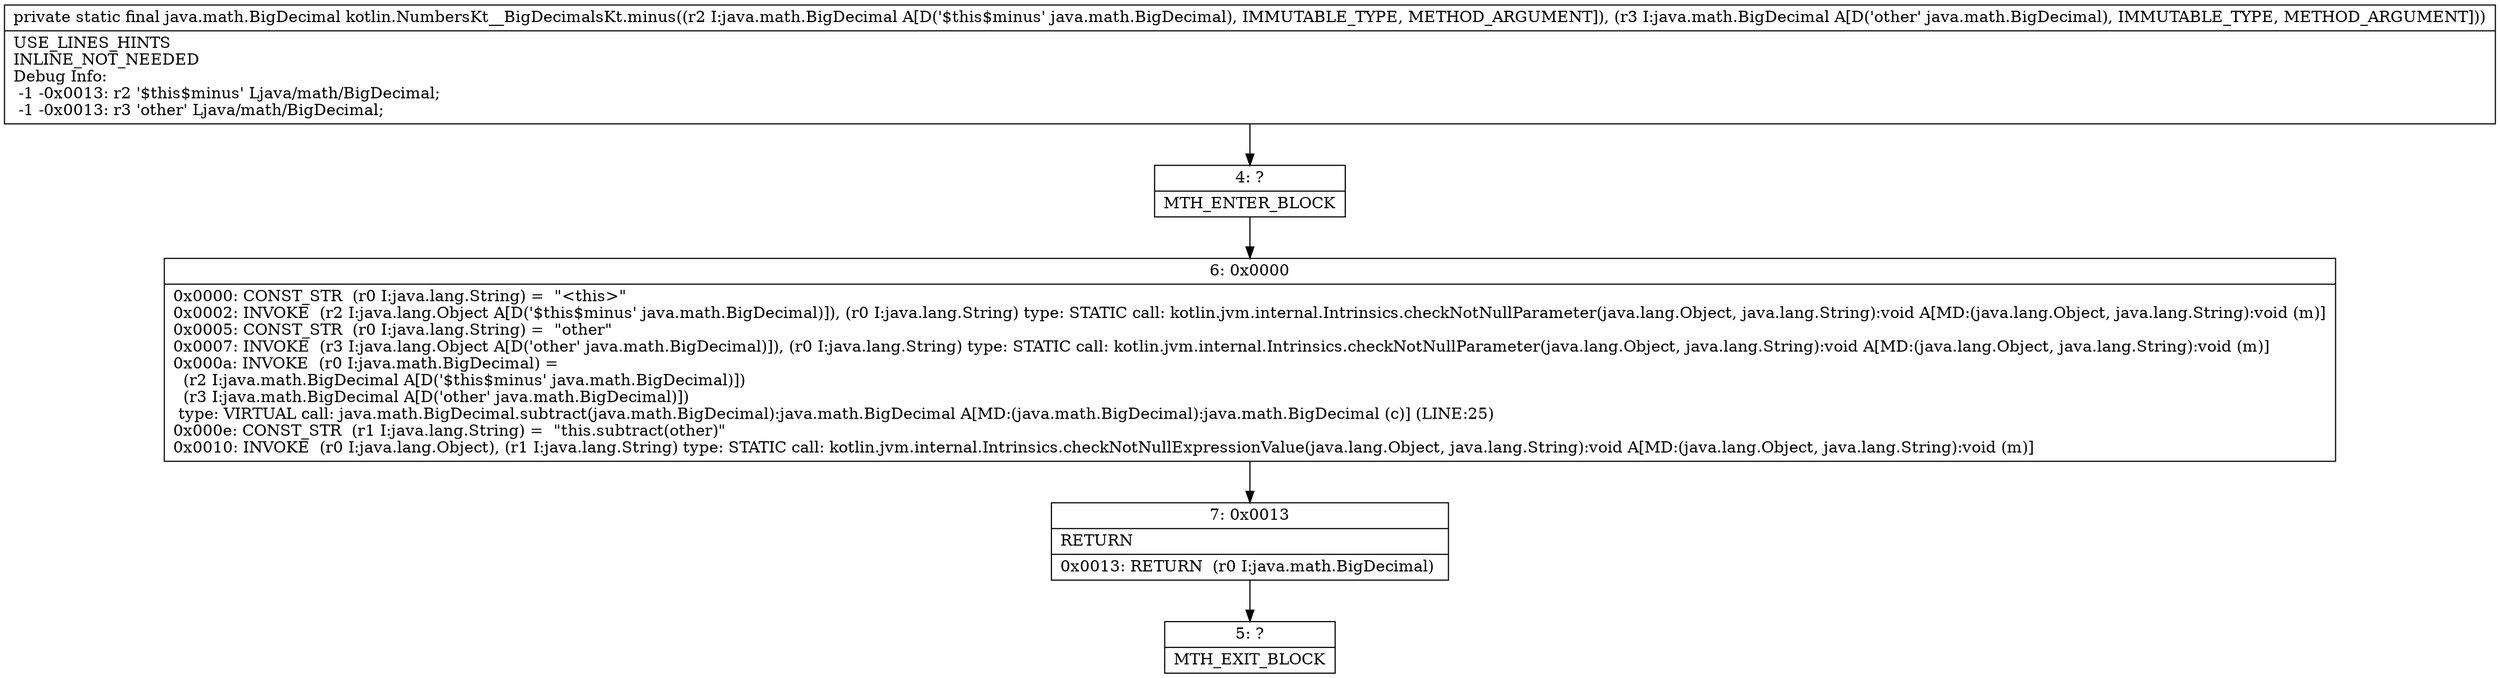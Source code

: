 digraph "CFG forkotlin.NumbersKt__BigDecimalsKt.minus(Ljava\/math\/BigDecimal;Ljava\/math\/BigDecimal;)Ljava\/math\/BigDecimal;" {
Node_4 [shape=record,label="{4\:\ ?|MTH_ENTER_BLOCK\l}"];
Node_6 [shape=record,label="{6\:\ 0x0000|0x0000: CONST_STR  (r0 I:java.lang.String) =  \"\<this\>\" \l0x0002: INVOKE  (r2 I:java.lang.Object A[D('$this$minus' java.math.BigDecimal)]), (r0 I:java.lang.String) type: STATIC call: kotlin.jvm.internal.Intrinsics.checkNotNullParameter(java.lang.Object, java.lang.String):void A[MD:(java.lang.Object, java.lang.String):void (m)]\l0x0005: CONST_STR  (r0 I:java.lang.String) =  \"other\" \l0x0007: INVOKE  (r3 I:java.lang.Object A[D('other' java.math.BigDecimal)]), (r0 I:java.lang.String) type: STATIC call: kotlin.jvm.internal.Intrinsics.checkNotNullParameter(java.lang.Object, java.lang.String):void A[MD:(java.lang.Object, java.lang.String):void (m)]\l0x000a: INVOKE  (r0 I:java.math.BigDecimal) = \l  (r2 I:java.math.BigDecimal A[D('$this$minus' java.math.BigDecimal)])\l  (r3 I:java.math.BigDecimal A[D('other' java.math.BigDecimal)])\l type: VIRTUAL call: java.math.BigDecimal.subtract(java.math.BigDecimal):java.math.BigDecimal A[MD:(java.math.BigDecimal):java.math.BigDecimal (c)] (LINE:25)\l0x000e: CONST_STR  (r1 I:java.lang.String) =  \"this.subtract(other)\" \l0x0010: INVOKE  (r0 I:java.lang.Object), (r1 I:java.lang.String) type: STATIC call: kotlin.jvm.internal.Intrinsics.checkNotNullExpressionValue(java.lang.Object, java.lang.String):void A[MD:(java.lang.Object, java.lang.String):void (m)]\l}"];
Node_7 [shape=record,label="{7\:\ 0x0013|RETURN\l|0x0013: RETURN  (r0 I:java.math.BigDecimal) \l}"];
Node_5 [shape=record,label="{5\:\ ?|MTH_EXIT_BLOCK\l}"];
MethodNode[shape=record,label="{private static final java.math.BigDecimal kotlin.NumbersKt__BigDecimalsKt.minus((r2 I:java.math.BigDecimal A[D('$this$minus' java.math.BigDecimal), IMMUTABLE_TYPE, METHOD_ARGUMENT]), (r3 I:java.math.BigDecimal A[D('other' java.math.BigDecimal), IMMUTABLE_TYPE, METHOD_ARGUMENT]))  | USE_LINES_HINTS\lINLINE_NOT_NEEDED\lDebug Info:\l  \-1 \-0x0013: r2 '$this$minus' Ljava\/math\/BigDecimal;\l  \-1 \-0x0013: r3 'other' Ljava\/math\/BigDecimal;\l}"];
MethodNode -> Node_4;Node_4 -> Node_6;
Node_6 -> Node_7;
Node_7 -> Node_5;
}

